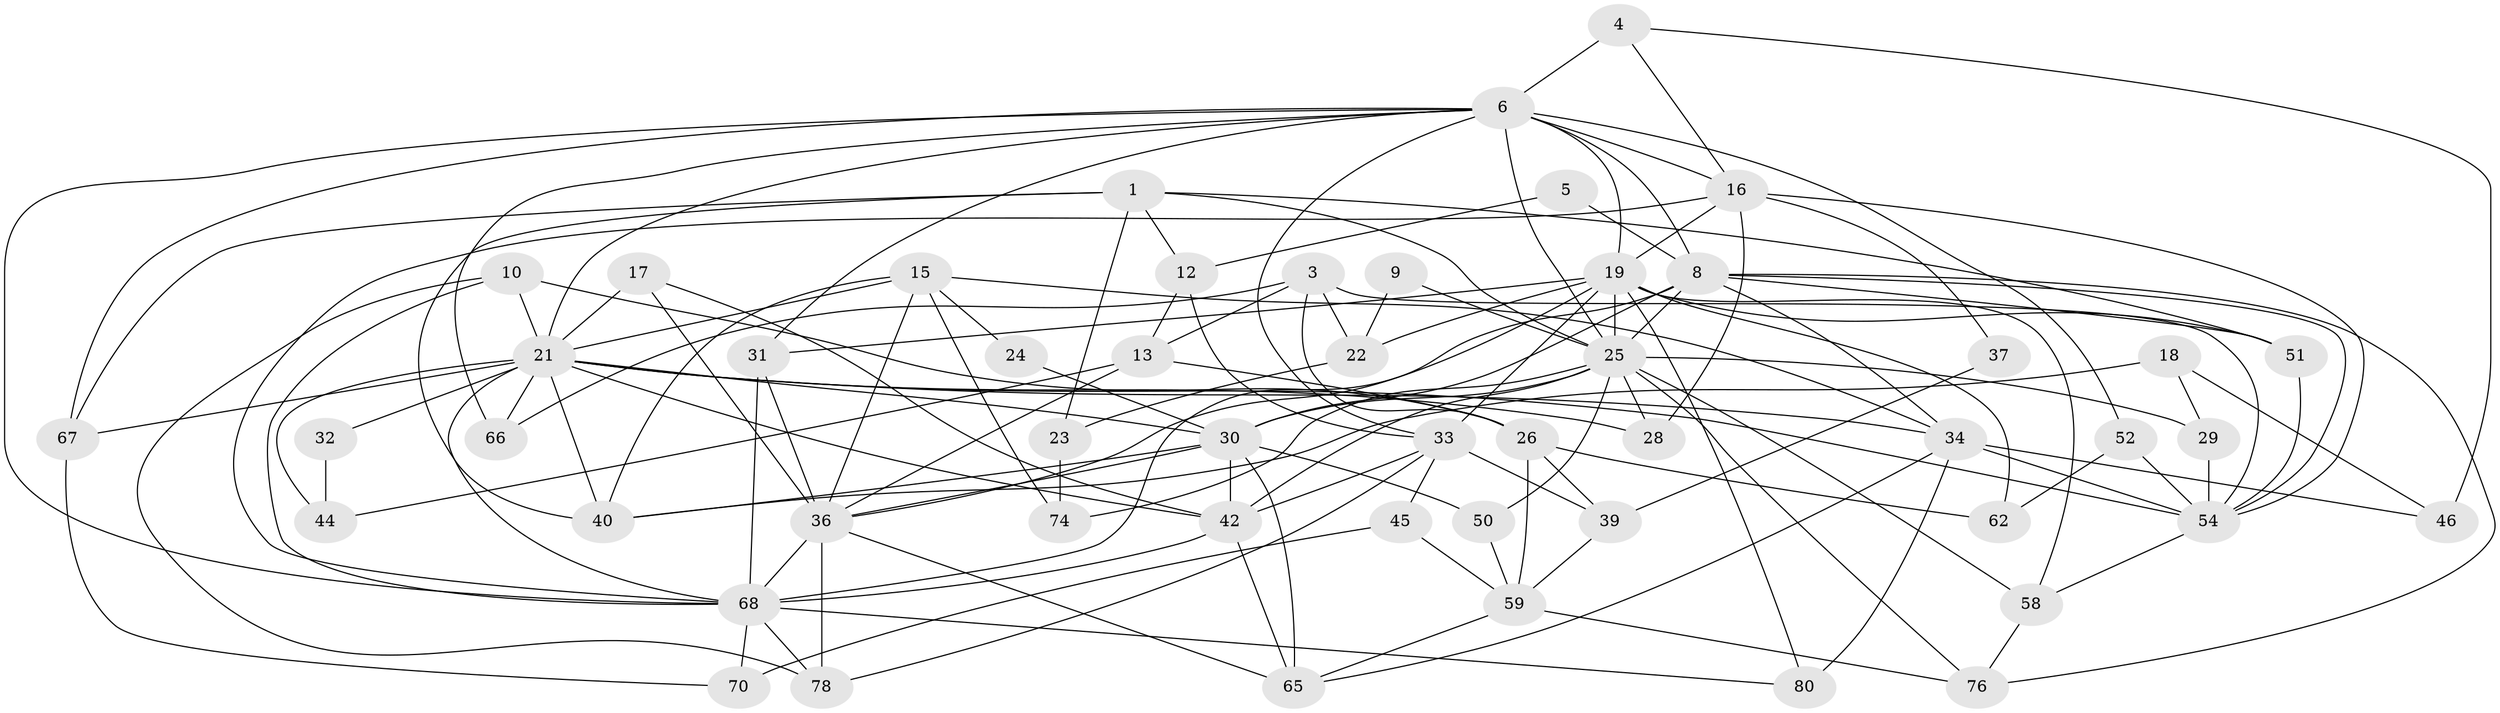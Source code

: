 // original degree distribution, {4: 0.27586206896551724, 3: 0.28735632183908044, 2: 0.11494252873563218, 5: 0.1839080459770115, 6: 0.09195402298850575, 7: 0.034482758620689655, 8: 0.011494252873563218}
// Generated by graph-tools (version 1.1) at 2025/18/03/04/25 18:18:51]
// undirected, 52 vertices, 134 edges
graph export_dot {
graph [start="1"]
  node [color=gray90,style=filled];
  1 [super="+2"];
  3 [super="+73"];
  4 [super="+11"];
  5;
  6 [super="+7+38"];
  8 [super="+87+77"];
  9;
  10;
  12;
  13;
  15 [super="+20"];
  16 [super="+27"];
  17;
  18;
  19 [super="+49+61"];
  21 [super="+55"];
  22;
  23;
  24;
  25 [super="+57"];
  26 [super="+35"];
  28;
  29;
  30 [super="+64"];
  31;
  32;
  33 [super="+75"];
  34 [super="+41"];
  36 [super="+53+47"];
  37;
  39 [super="+43"];
  40;
  42 [super="+48"];
  44;
  45;
  46;
  50;
  51 [super="+82"];
  52;
  54 [super="+79"];
  58;
  59 [super="+81"];
  62;
  65;
  66;
  67;
  68 [super="+72+69"];
  70;
  74;
  76;
  78;
  80;
  1 -- 67;
  1 -- 12;
  1 -- 23;
  1 -- 40;
  1 -- 51;
  1 -- 25;
  3 -- 66;
  3 -- 26;
  3 -- 54;
  3 -- 13;
  3 -- 22;
  4 -- 46;
  4 -- 6 [weight=2];
  4 -- 16;
  5 -- 12;
  5 -- 8;
  6 -- 19;
  6 -- 68;
  6 -- 67;
  6 -- 8;
  6 -- 16;
  6 -- 52;
  6 -- 21;
  6 -- 31;
  6 -- 25;
  6 -- 66;
  6 -- 33;
  8 -- 34;
  8 -- 76;
  8 -- 25 [weight=2];
  8 -- 36;
  8 -- 54;
  8 -- 51;
  8 -- 30;
  9 -- 22;
  9 -- 25;
  10 -- 21 [weight=2];
  10 -- 78;
  10 -- 68;
  10 -- 26;
  12 -- 13;
  12 -- 33;
  13 -- 26;
  13 -- 44;
  13 -- 36;
  15 -- 21;
  15 -- 40;
  15 -- 24;
  15 -- 34;
  15 -- 74;
  15 -- 36;
  16 -- 19;
  16 -- 37;
  16 -- 54;
  16 -- 68;
  16 -- 28;
  17 -- 21;
  17 -- 42;
  17 -- 36;
  18 -- 29;
  18 -- 40;
  18 -- 46;
  19 -- 68;
  19 -- 80;
  19 -- 22;
  19 -- 62;
  19 -- 31;
  19 -- 33;
  19 -- 51;
  19 -- 58;
  19 -- 25;
  21 -- 34;
  21 -- 30;
  21 -- 32;
  21 -- 66;
  21 -- 67;
  21 -- 40;
  21 -- 44;
  21 -- 54;
  21 -- 28;
  21 -- 68;
  21 -- 42;
  22 -- 23;
  23 -- 74;
  24 -- 30;
  25 -- 28;
  25 -- 29;
  25 -- 42;
  25 -- 50;
  25 -- 74;
  25 -- 76;
  25 -- 58;
  25 -- 30;
  26 -- 39;
  26 -- 62;
  26 -- 59;
  29 -- 54 [weight=2];
  30 -- 65;
  30 -- 40;
  30 -- 50;
  30 -- 42;
  30 -- 36;
  31 -- 68;
  31 -- 36;
  32 -- 44;
  33 -- 78;
  33 -- 39;
  33 -- 42;
  33 -- 45;
  34 -- 54;
  34 -- 46;
  34 -- 65;
  34 -- 80;
  36 -- 65;
  36 -- 78;
  36 -- 68 [weight=2];
  37 -- 39;
  39 -- 59;
  42 -- 65;
  42 -- 68;
  45 -- 70;
  45 -- 59;
  50 -- 59;
  51 -- 54;
  52 -- 54;
  52 -- 62;
  54 -- 58;
  58 -- 76;
  59 -- 76;
  59 -- 65;
  67 -- 70;
  68 -- 70;
  68 -- 78;
  68 -- 80;
}
